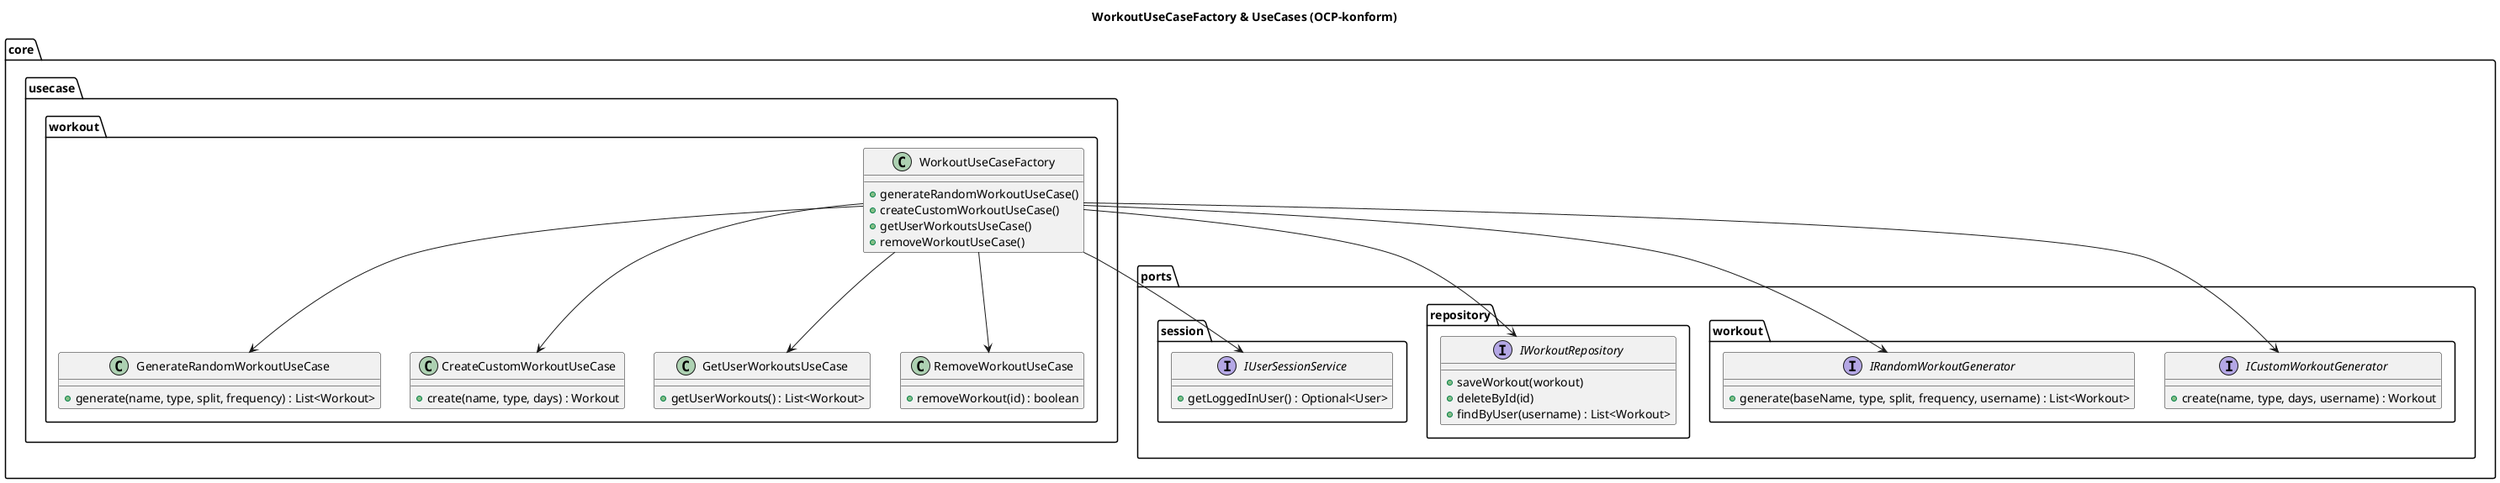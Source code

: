 @startuml
title WorkoutUseCaseFactory & UseCases (OCP-konform)

' === UseCase Layer ===
package "core.usecase.workout" {
  class WorkoutUseCaseFactory {
    +generateRandomWorkoutUseCase()
    +createCustomWorkoutUseCase()
    +getUserWorkoutsUseCase()
    +removeWorkoutUseCase()
  }

  class GenerateRandomWorkoutUseCase {
    +generate(name, type, split, frequency) : List<Workout>
  }

  class CreateCustomWorkoutUseCase {
    +create(name, type, days) : Workout
  }

  class GetUserWorkoutsUseCase {
    +getUserWorkouts() : List<Workout>
  }

  class RemoveWorkoutUseCase {
    +removeWorkout(id) : boolean
  }
}

' === Interfaces ===
package "core.ports.workout" {
  interface ICustomWorkoutGenerator {
    +create(name, type, days, username) : Workout
  }

  interface IRandomWorkoutGenerator {
    +generate(baseName, type, split, frequency, username) : List<Workout>
  }
}

package "core.ports.repository" {
  interface IWorkoutRepository {
    +saveWorkout(workout)
    +deleteById(id)
    +findByUser(username) : List<Workout>
  }
}

package "core.ports.session" {
  interface IUserSessionService {
    +getLoggedInUser() : Optional<User>
  }
}

' === Beziehungen ===

WorkoutUseCaseFactory --> GenerateRandomWorkoutUseCase
WorkoutUseCaseFactory --> CreateCustomWorkoutUseCase
WorkoutUseCaseFactory --> GetUserWorkoutsUseCase
WorkoutUseCaseFactory --> RemoveWorkoutUseCase

WorkoutUseCaseFactory --> IWorkoutRepository
WorkoutUseCaseFactory --> IUserSessionService
WorkoutUseCaseFactory --> ICustomWorkoutGenerator
WorkoutUseCaseFactory --> IRandomWorkoutGenerator





@enduml
